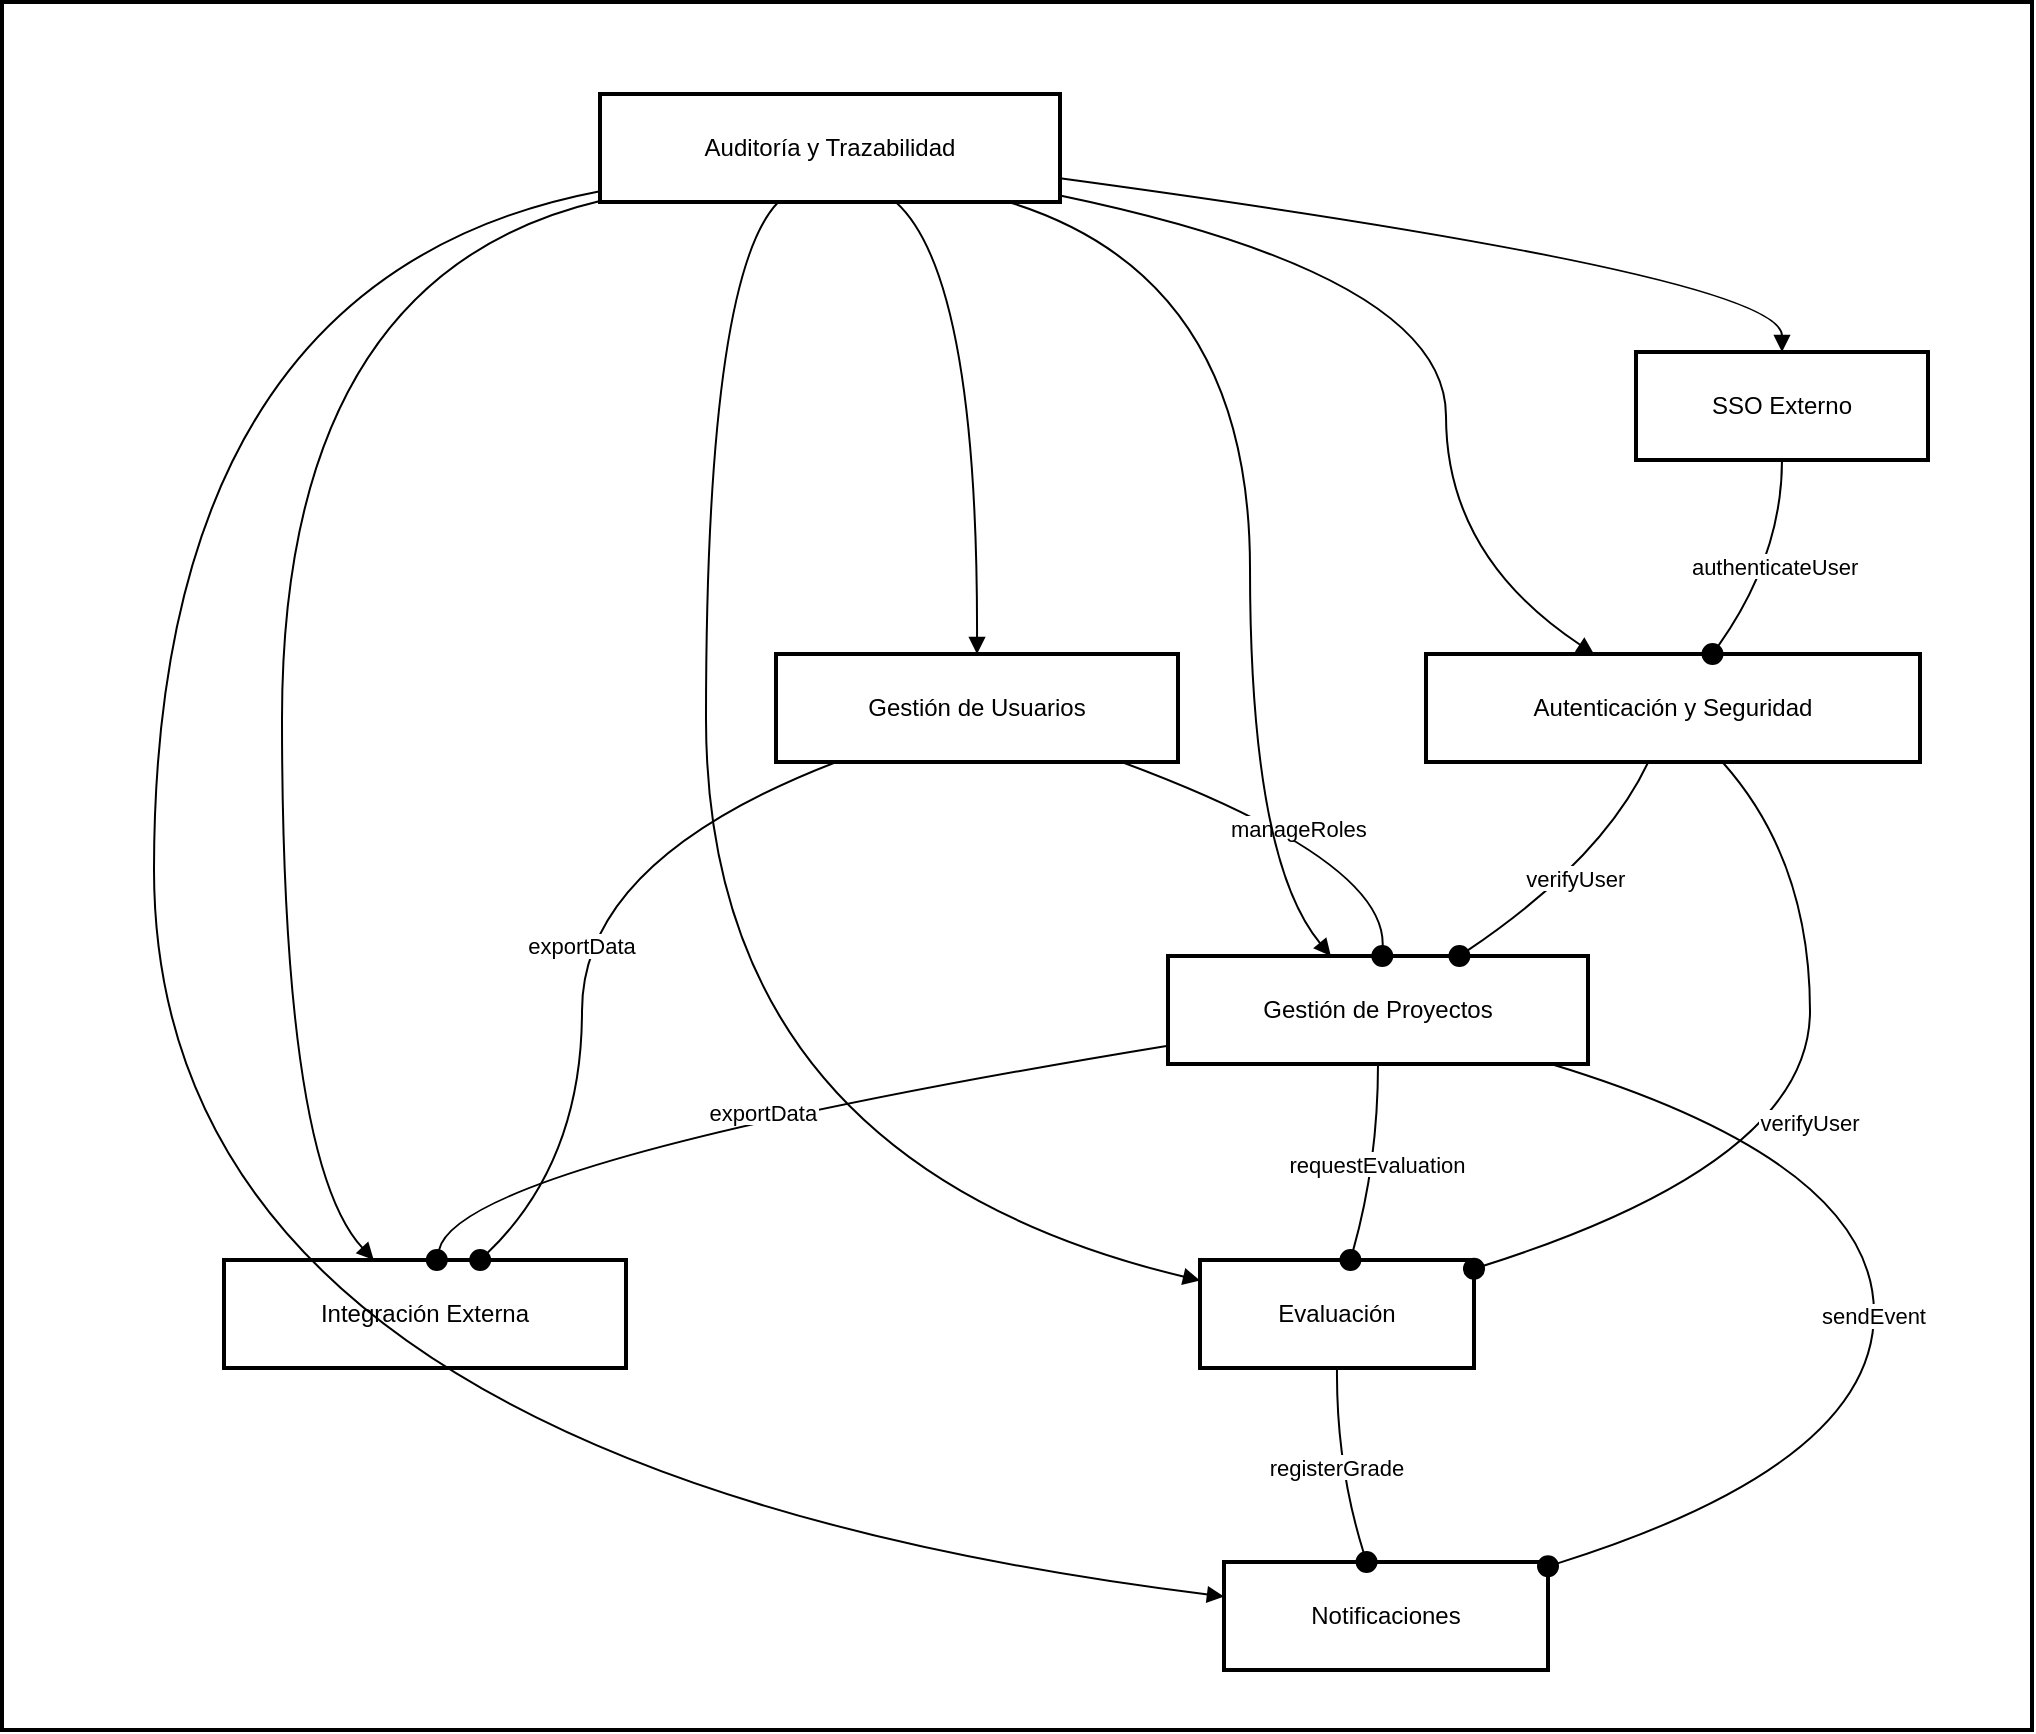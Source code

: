 <mxfile version="26.2.12">
  <diagram name="Página-1" id="b7vd4oJ2WIqv9CwINlRR">
    <mxGraphModel>
      <root>
        <mxCell id="0" />
        <mxCell id="1" parent="0" />
        <mxCell id="2" value="" style="whiteSpace=wrap;strokeWidth=2;verticalAlign=top;" vertex="1" parent="1">
          <mxGeometry x="8" y="8" width="1015" height="864" as="geometry" />
        </mxCell>
        <mxCell id="3" value="SSO Externo" style="whiteSpace=wrap;strokeWidth=2;" vertex="1" parent="2">
          <mxGeometry x="817" y="175" width="146" height="54" as="geometry" />
        </mxCell>
        <mxCell id="4" value="Autenticación y Seguridad" style="whiteSpace=wrap;strokeWidth=2;" vertex="1" parent="2">
          <mxGeometry x="712" y="326" width="247" height="54" as="geometry" />
        </mxCell>
        <mxCell id="5" value="Gestión de Proyectos" style="whiteSpace=wrap;strokeWidth=2;" vertex="1" parent="2">
          <mxGeometry x="583" y="477" width="210" height="54" as="geometry" />
        </mxCell>
        <mxCell id="6" value="Evaluación" style="whiteSpace=wrap;strokeWidth=2;" vertex="1" parent="2">
          <mxGeometry x="599" y="629" width="137" height="54" as="geometry" />
        </mxCell>
        <mxCell id="7" value="Gestión de Usuarios" style="whiteSpace=wrap;strokeWidth=2;" vertex="1" parent="2">
          <mxGeometry x="387" y="326" width="201" height="54" as="geometry" />
        </mxCell>
        <mxCell id="8" value="Notificaciones" style="whiteSpace=wrap;strokeWidth=2;" vertex="1" parent="2">
          <mxGeometry x="611" y="780" width="162" height="54" as="geometry" />
        </mxCell>
        <mxCell id="9" value="Integración Externa" style="whiteSpace=wrap;strokeWidth=2;" vertex="1" parent="2">
          <mxGeometry x="111" y="629" width="201" height="54" as="geometry" />
        </mxCell>
        <mxCell id="10" value="Auditoría y Trazabilidad" style="whiteSpace=wrap;strokeWidth=2;" vertex="1" parent="2">
          <mxGeometry x="299" y="46" width="230" height="54" as="geometry" />
        </mxCell>
        <mxCell id="11" value="authenticateUser" style="curved=1;startArrow=none;endArrow=oval;endSize=10;endFill=1;exitX=0.5;exitY=0.99;entryX=0.58;entryY=0;" edge="1" parent="2" source="3" target="4">
          <mxGeometry relative="1" as="geometry">
            <Array as="points">
              <mxPoint x="890" y="277" />
            </Array>
          </mxGeometry>
        </mxCell>
        <mxCell id="12" value="verifyUser" style="curved=1;startArrow=none;endArrow=oval;endSize=10;endFill=1;exitX=0.45;exitY=1;entryX=0.69;entryY=0.01;" edge="1" parent="2" source="4" target="5">
          <mxGeometry relative="1" as="geometry">
            <Array as="points">
              <mxPoint x="800" y="429" />
            </Array>
          </mxGeometry>
        </mxCell>
        <mxCell id="13" value="verifyUser" style="curved=1;startArrow=none;endArrow=oval;endSize=10;endFill=1;exitX=0.6;exitY=1;entryX=0.99;entryY=0.09;" edge="1" parent="2" source="4" target="6">
          <mxGeometry relative="1" as="geometry">
            <Array as="points">
              <mxPoint x="904" y="429" />
              <mxPoint x="904" y="580" />
            </Array>
          </mxGeometry>
        </mxCell>
        <mxCell id="14" value="manageRoles" style="curved=1;startArrow=none;endArrow=oval;endSize=10;endFill=1;exitX=0.86;exitY=1;entryX=0.51;entryY=0.01;" edge="1" parent="2" source="7" target="5">
          <mxGeometry relative="1" as="geometry">
            <Array as="points">
              <mxPoint x="692" y="429" />
            </Array>
          </mxGeometry>
        </mxCell>
        <mxCell id="15" value="requestEvaluation" style="curved=1;startArrow=none;endArrow=oval;endSize=10;endFill=1;exitX=0.5;exitY=1.01;entryX=0.55;entryY=-0.01;" edge="1" parent="2" source="5" target="6">
          <mxGeometry relative="1" as="geometry">
            <Array as="points">
              <mxPoint x="688" y="580" />
            </Array>
          </mxGeometry>
        </mxCell>
        <mxCell id="16" value="sendEvent" style="curved=1;startArrow=none;endArrow=oval;endSize=10;endFill=1;exitX=0.92;exitY=1.01;entryX=1;entryY=0.04;" edge="1" parent="2" source="5" target="8">
          <mxGeometry relative="1" as="geometry">
            <Array as="points">
              <mxPoint x="936" y="580" />
              <mxPoint x="936" y="731" />
            </Array>
          </mxGeometry>
        </mxCell>
        <mxCell id="17" value="registerGrade" style="curved=1;startArrow=none;endArrow=oval;endSize=10;endFill=1;exitX=0.5;exitY=0.99;entryX=0.44;entryY=0;" edge="1" parent="2" source="6" target="8">
          <mxGeometry relative="1" as="geometry">
            <Array as="points">
              <mxPoint x="667" y="731" />
            </Array>
          </mxGeometry>
        </mxCell>
        <mxCell id="18" value="exportData" style="curved=1;startArrow=none;endArrow=oval;endSize=10;endFill=1;exitX=0.15;exitY=1;entryX=0.64;entryY=-0.01;" edge="1" parent="2" source="7" target="9">
          <mxGeometry relative="1" as="geometry">
            <Array as="points">
              <mxPoint x="290" y="429" />
              <mxPoint x="290" y="580" />
            </Array>
          </mxGeometry>
        </mxCell>
        <mxCell id="19" value="exportData" style="curved=1;startArrow=none;endArrow=oval;endSize=10;endFill=1;exitX=0;exitY=0.83;entryX=0.53;entryY=-0.01;" edge="1" parent="2" source="5" target="9">
          <mxGeometry relative="1" as="geometry">
            <Array as="points">
              <mxPoint x="228" y="580" />
            </Array>
          </mxGeometry>
        </mxCell>
        <mxCell id="20" value="" style="curved=1;startArrow=none;endArrow=block;exitX=1;exitY=0.78;entryX=0.5;entryY=-0.01;" edge="1" parent="2" source="10" target="3">
          <mxGeometry relative="1" as="geometry">
            <Array as="points">
              <mxPoint x="890" y="137" />
            </Array>
          </mxGeometry>
        </mxCell>
        <mxCell id="21" value="" style="curved=1;startArrow=none;endArrow=block;exitX=1;exitY=0.94;entryX=0.34;entryY=0;" edge="1" parent="2" source="10" target="4">
          <mxGeometry relative="1" as="geometry">
            <Array as="points">
              <mxPoint x="722" y="137" />
              <mxPoint x="722" y="277" />
            </Array>
          </mxGeometry>
        </mxCell>
        <mxCell id="22" value="" style="curved=1;startArrow=none;endArrow=block;exitX=0.64;exitY=0.99;entryX=0.5;entryY=0;" edge="1" parent="2" source="10" target="7">
          <mxGeometry relative="1" as="geometry">
            <Array as="points">
              <mxPoint x="488" y="137" />
            </Array>
          </mxGeometry>
        </mxCell>
        <mxCell id="23" value="" style="curved=1;startArrow=none;endArrow=block;exitX=0.88;exitY=0.99;entryX=0.39;entryY=0.01;" edge="1" parent="2" source="10" target="5">
          <mxGeometry relative="1" as="geometry">
            <Array as="points">
              <mxPoint x="624" y="137" />
              <mxPoint x="624" y="429" />
            </Array>
          </mxGeometry>
        </mxCell>
        <mxCell id="24" value="" style="curved=1;startArrow=none;endArrow=block;exitX=0.39;exitY=0.99;entryX=0;entryY=0.19;" edge="1" parent="2" source="10" target="6">
          <mxGeometry relative="1" as="geometry">
            <Array as="points">
              <mxPoint x="352" y="137" />
              <mxPoint x="352" y="580" />
            </Array>
          </mxGeometry>
        </mxCell>
        <mxCell id="25" value="" style="curved=1;startArrow=none;endArrow=block;exitX=0;exitY=0.9;entryX=0;entryY=0.32;" edge="1" parent="2" source="10" target="8">
          <mxGeometry relative="1" as="geometry">
            <Array as="points">
              <mxPoint x="76" y="137" />
              <mxPoint x="76" y="731" />
            </Array>
          </mxGeometry>
        </mxCell>
        <mxCell id="26" value="" style="curved=1;startArrow=none;endArrow=block;exitX=0;exitY=0.99;entryX=0.37;entryY=-0.01;" edge="1" parent="2" source="10" target="9">
          <mxGeometry relative="1" as="geometry">
            <Array as="points">
              <mxPoint x="140" y="137" />
              <mxPoint x="140" y="580" />
            </Array>
          </mxGeometry>
        </mxCell>
      </root>
    </mxGraphModel>
  </diagram>
</mxfile>
